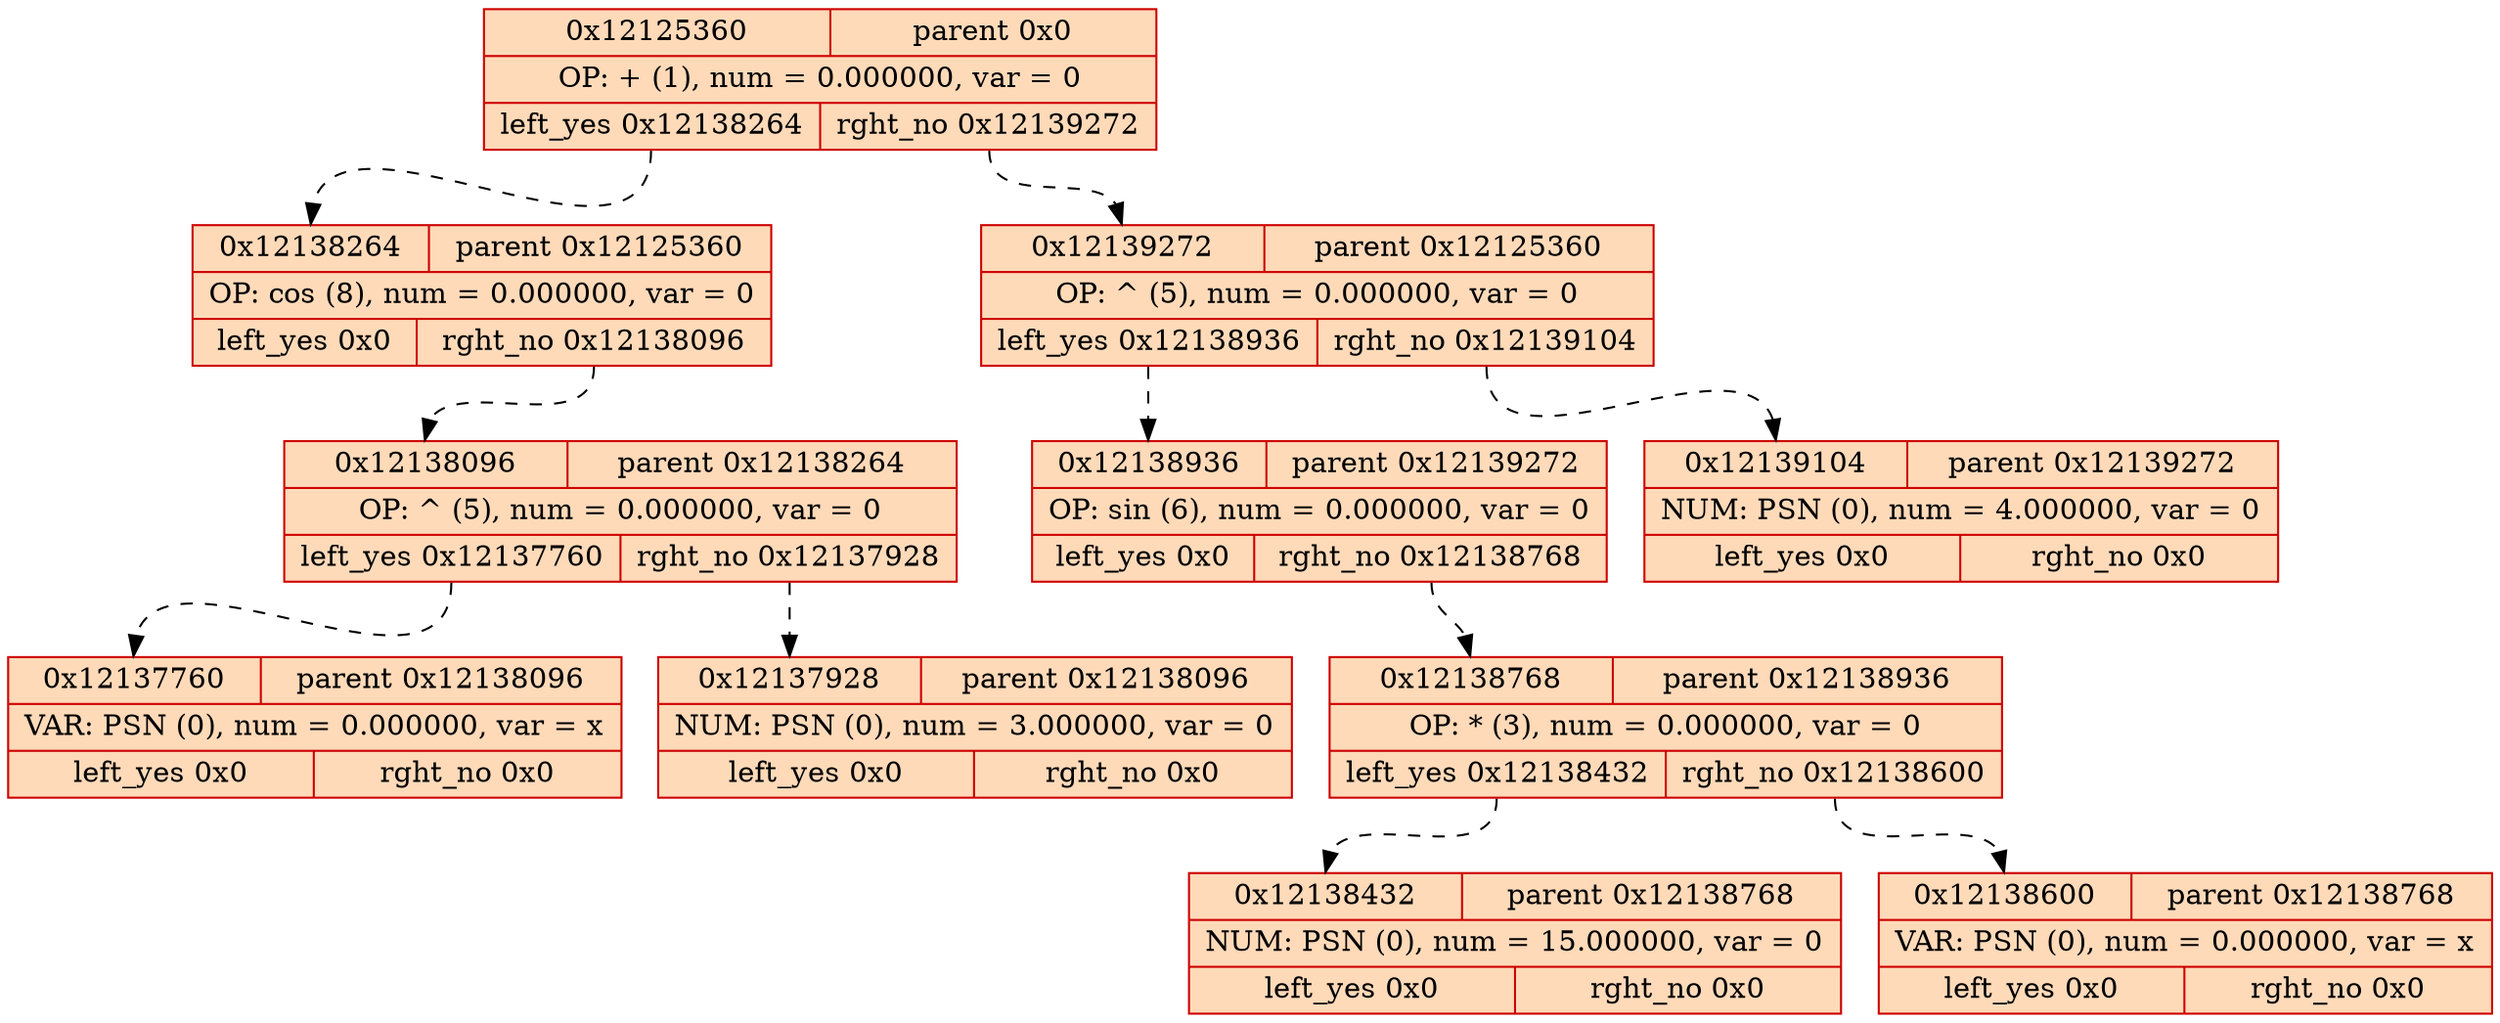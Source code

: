 digraph tree{
	rankdir=TB;
spline = ortho;
	12125360[style="filled",fillcolor="peachpuff"shape=record,color=red3,label="{{<f0> 0x12125360 |<f3>parent 0x0}|OP: + (1), num = 0.000000, var = 0|{<f2>left_yes 0x12138264 | <f1>rght_no 0x12139272}}"]
	12125360:<f2>:s->12138264:<f0>:n[weight = 1, constraint=true, style="dashed"]
	12125360:<f1>:s->12139272:<f0>:n[weight = 1, constraint=true, style="dashed"]
	12139272[style="filled",fillcolor="peachpuff"shape=record,color=red3,label="{{<f0> 0x12139272 |<f3>parent 0x12125360}|OP: ^ (5), num = 0.000000, var = 0|{<f2>left_yes 0x12138936 | <f1>rght_no 0x12139104}}"]
	12139272:<f2>:s->12138936:<f0>:n[weight = 1, constraint=true, style="dashed"]
	12139272:<f1>:s->12139104:<f0>:n[weight = 1, constraint=true, style="dashed"]
	12139104[style="filled",fillcolor="peachpuff"shape=record,color=red3,label="{{<f0> 0x12139104 |<f3>parent 0x12139272}|NUM: PSN  (0), num = 4.000000, var = 0|{<f2>left_yes 0x0 | <f1>rght_no 0x0}}"]
	12138936[style="filled",fillcolor="peachpuff"shape=record,color=red3,label="{{<f0> 0x12138936 |<f3>parent 0x12139272}|OP: sin (6), num = 0.000000, var = 0|{<f2>left_yes 0x0 | <f1>rght_no 0x12138768}}"]
	12138936:<f1>:s->12138768:<f0>:n[weight = 1, constraint=true, style="dashed"]
	12138768[style="filled",fillcolor="peachpuff"shape=record,color=red3,label="{{<f0> 0x12138768 |<f3>parent 0x12138936}|OP: * (3), num = 0.000000, var = 0|{<f2>left_yes 0x12138432 | <f1>rght_no 0x12138600}}"]
	12138768:<f2>:s->12138432:<f0>:n[weight = 1, constraint=true, style="dashed"]
	12138768:<f1>:s->12138600:<f0>:n[weight = 1, constraint=true, style="dashed"]
	12138600[style="filled",fillcolor="peachpuff"shape=record,color=red3,label="{{<f0> 0x12138600 |<f3>parent 0x12138768}|VAR: PSN  (0), num = 0.000000, var = x|{<f2>left_yes 0x0 | <f1>rght_no 0x0}}"]
	12138432[style="filled",fillcolor="peachpuff"shape=record,color=red3,label="{{<f0> 0x12138432 |<f3>parent 0x12138768}|NUM: PSN  (0), num = 15.000000, var = 0|{<f2>left_yes 0x0 | <f1>rght_no 0x0}}"]
	12138264[style="filled",fillcolor="peachpuff"shape=record,color=red3,label="{{<f0> 0x12138264 |<f3>parent 0x12125360}|OP: cos (8), num = 0.000000, var = 0|{<f2>left_yes 0x0 | <f1>rght_no 0x12138096}}"]
	12138264:<f1>:s->12138096:<f0>:n[weight = 1, constraint=true, style="dashed"]
	12138096[style="filled",fillcolor="peachpuff"shape=record,color=red3,label="{{<f0> 0x12138096 |<f3>parent 0x12138264}|OP: ^ (5), num = 0.000000, var = 0|{<f2>left_yes 0x12137760 | <f1>rght_no 0x12137928}}"]
	12138096:<f2>:s->12137760:<f0>:n[weight = 1, constraint=true, style="dashed"]
	12138096:<f1>:s->12137928:<f0>:n[weight = 1, constraint=true, style="dashed"]
	12137928[style="filled",fillcolor="peachpuff"shape=record,color=red3,label="{{<f0> 0x12137928 |<f3>parent 0x12138096}|NUM: PSN  (0), num = 3.000000, var = 0|{<f2>left_yes 0x0 | <f1>rght_no 0x0}}"]
	12137760[style="filled",fillcolor="peachpuff"shape=record,color=red3,label="{{<f0> 0x12137760 |<f3>parent 0x12138096}|VAR: PSN  (0), num = 0.000000, var = x|{<f2>left_yes 0x0 | <f1>rght_no 0x0}}"]
}
